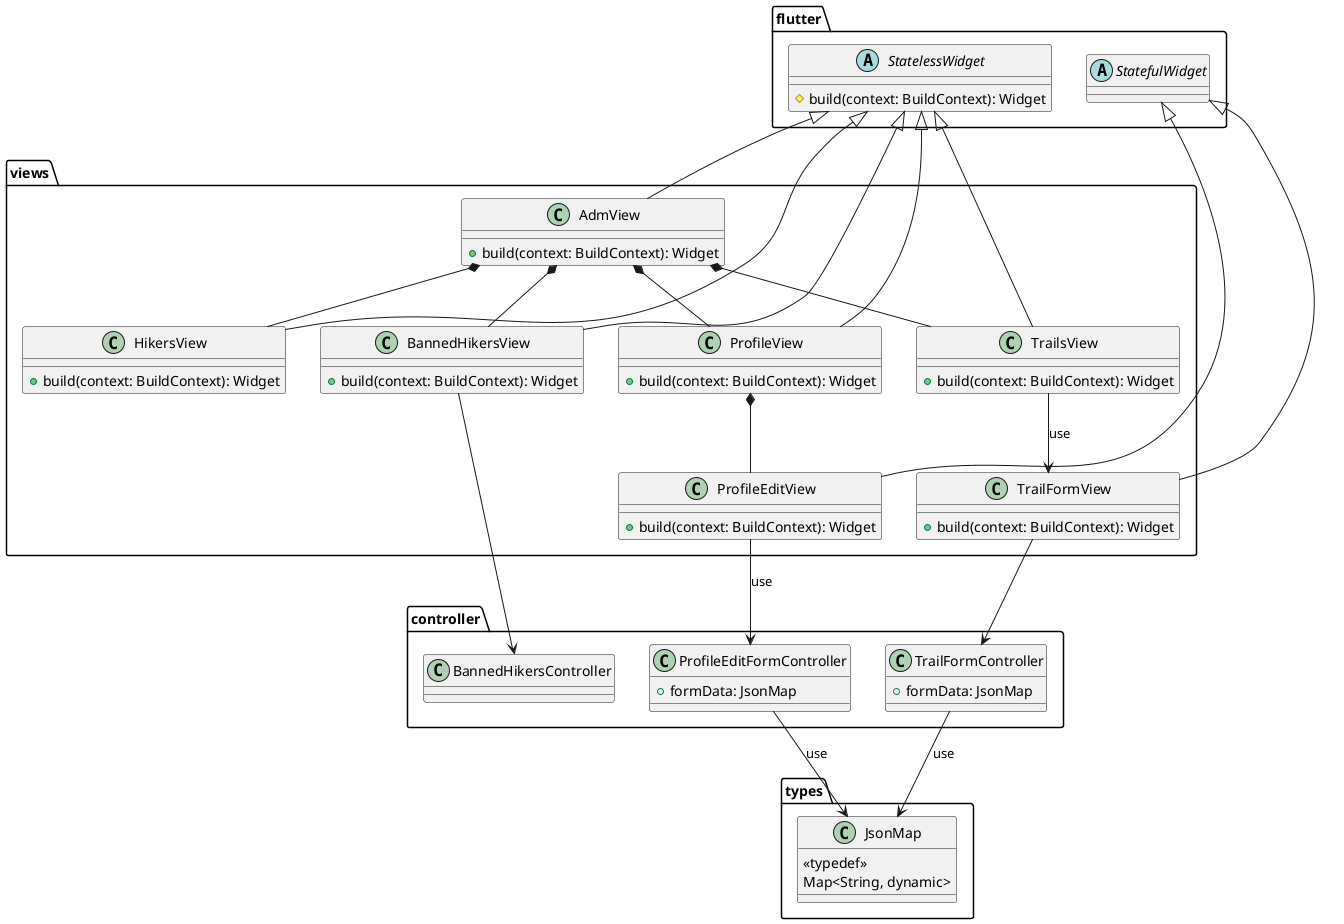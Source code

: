 @startuml pe_na_pedra_class_diagram_8
package types {
  class JsonMap {
    <<typedef>>
    Map<String, dynamic>
  }
}

package flutter {
  abstract class StatelessWidget {
  # build(context: BuildContext): Widget
  }

  abstract class StatefulWidget
}

package controller {
  class TrailFormController {
    + formData: JsonMap
  }

  class ProfileEditFormController {
    + formData: JsonMap
  }

  class BannedHikersController
}

package views {
  class AdmView {
    + build(context: BuildContext): Widget
  }

  class TrailsView {
    + build(context: BuildContext): Widget
  }

  class TrailFormView {
    + build(context: BuildContext): Widget
  }

  class ProfileView {
    + build(context: BuildContext): Widget
  }

  class ProfileEditView {
    + build(context: BuildContext): Widget
  }

  class BannedHikersView {
    + build(context: BuildContext): Widget
  }

  class HikersView {
    + build(context: BuildContext): Widget
  }
}

StatelessWidget <|-- AdmView
StatelessWidget <|-- ProfileView
StatefulWidget <|-- ProfileEditView
StatelessWidget <|-- TrailsView
StatelessWidget <|-- BannedHikersView
StatelessWidget <|-- HikersView

AdmView *-- ProfileView
ProfileView *-- ProfileEditView
AdmView *-- TrailsView
AdmView *-- BannedHikersView
AdmView *-- HikersView

TrailsView --> TrailFormView : use
ProfileEditView --> ProfileEditFormController : use

TrailFormController --> JsonMap : use
ProfileEditFormController --> JsonMap : use

BannedHikersView --> BannedHikersController

TrailFormView --> TrailFormController

StatefulWidget <|-- TrailFormView
@enduml
